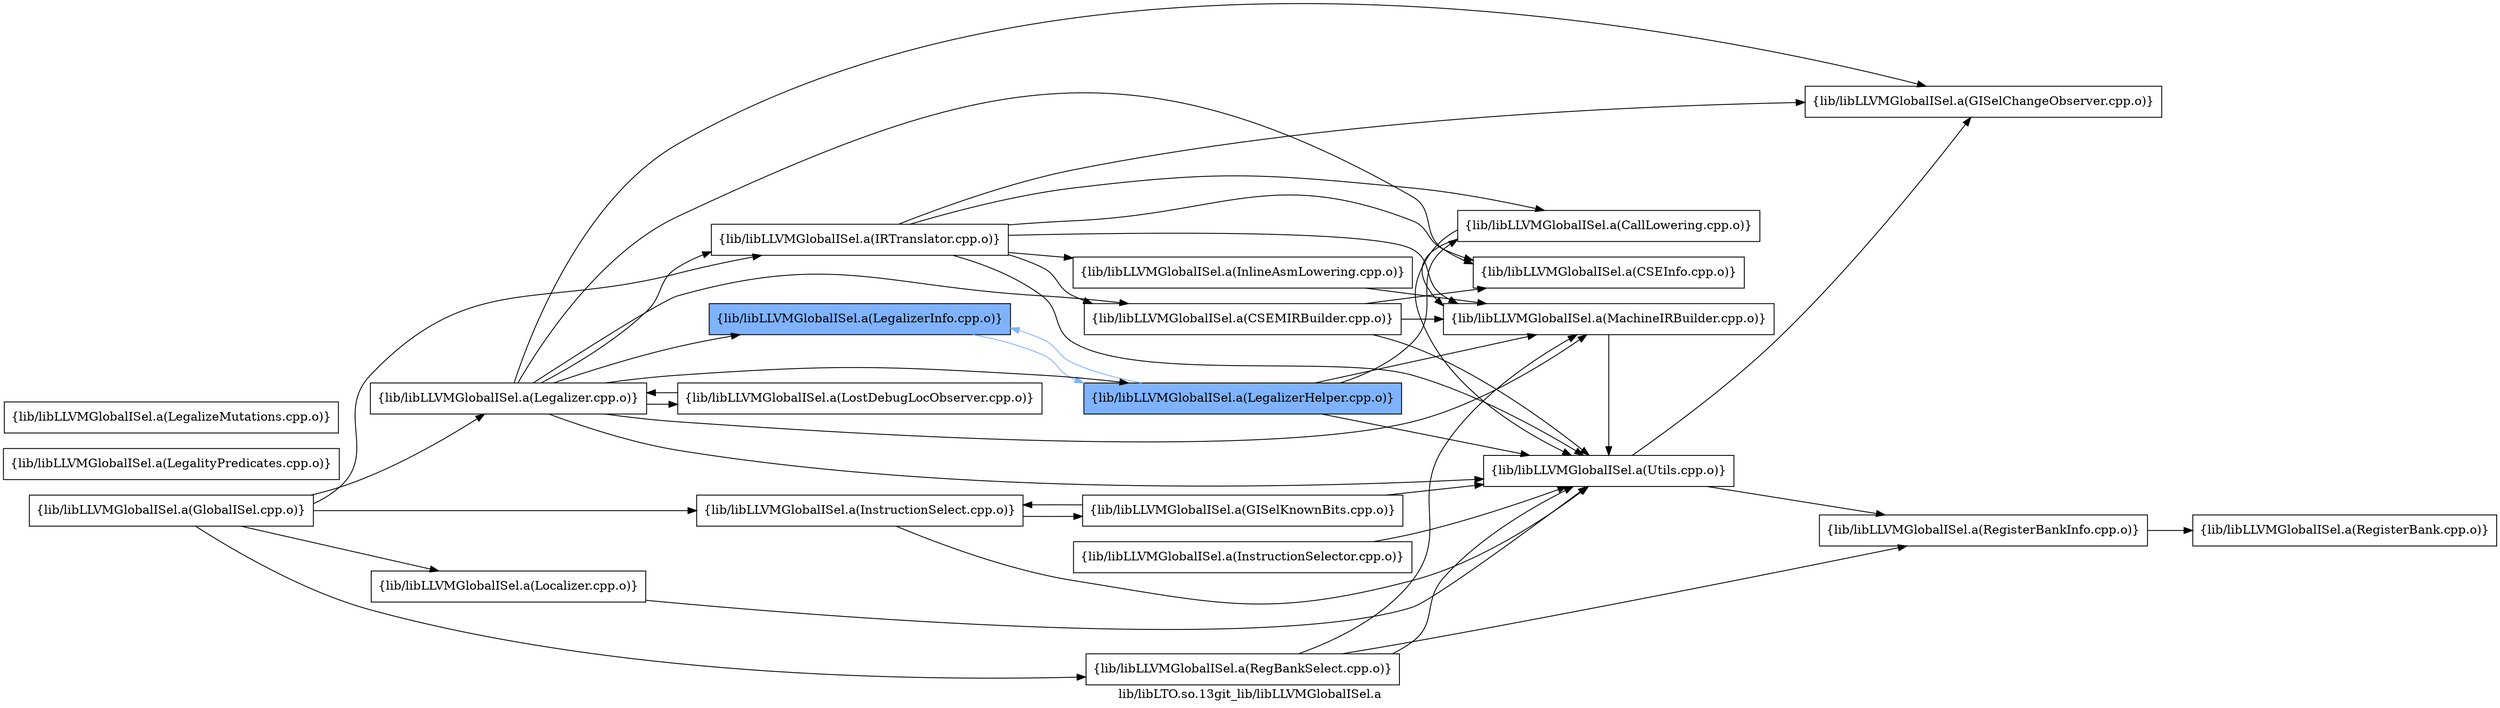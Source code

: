 digraph "lib/libLTO.so.13git_lib/libLLVMGlobalISel.a" {
	label="lib/libLTO.so.13git_lib/libLLVMGlobalISel.a";
	rankdir="LR"
	{ rank=same; Node0x556b93ea06c8;  }
	{ rank=same; Node0x556b93ea0038;  }
	{ rank=same; Node0x556b93ea9318; Node0x556b93ea1b68; Node0x556b93eb0ac8;  }
	{ rank=same; Node0x556b93ea0b28; Node0x556b93eb0438;  }

	Node0x556b93ea06c8 [shape=record,shape=box,style=filled,fillcolor="0.600000,0.5,1",group=1,label="{lib/libLLVMGlobalISel.a(LegalizerInfo.cpp.o)}"];
	Node0x556b93ea06c8 -> Node0x556b93ea0038[color="0.600000 0.5 1"];
	Node0x556b93eb0438 [shape=record,shape=box,group=0,label="{lib/libLLVMGlobalISel.a(RegisterBankInfo.cpp.o)}"];
	Node0x556b93eb0438 -> Node0x556b93eaf7b8;
	Node0x556b93ea9318 [shape=record,shape=box,group=0,label="{lib/libLLVMGlobalISel.a(CallLowering.cpp.o)}"];
	Node0x556b93ea9318 -> Node0x556b93ea1b68;
	Node0x556b93ea9318 -> Node0x556b93eb0ac8;
	Node0x556b93ea1b68 [shape=record,shape=box,group=0,label="{lib/libLLVMGlobalISel.a(MachineIRBuilder.cpp.o)}"];
	Node0x556b93ea1b68 -> Node0x556b93eb0ac8;
	Node0x556b93eb0ac8 [shape=record,shape=box,group=0,label="{lib/libLLVMGlobalISel.a(Utils.cpp.o)}"];
	Node0x556b93eb0ac8 -> Node0x556b93ea0b28;
	Node0x556b93eb0ac8 -> Node0x556b93eb0438;
	Node0x556b93e9fc28 [shape=record,shape=box,group=0,label="{lib/libLLVMGlobalISel.a(LegalityPredicates.cpp.o)}"];
	Node0x556b93e9f4f8 [shape=record,shape=box,group=0,label="{lib/libLLVMGlobalISel.a(LegalizeMutations.cpp.o)}"];
	Node0x556b93eaf7b8 [shape=record,shape=box,group=0,label="{lib/libLLVMGlobalISel.a(RegisterBank.cpp.o)}"];
	Node0x556b93ea0308 [shape=record,shape=box,group=0,label="{lib/libLLVMGlobalISel.a(InstructionSelector.cpp.o)}"];
	Node0x556b93ea0308 -> Node0x556b93eb0ac8;
	Node0x556b93ea8968 [shape=record,shape=box,group=0,label="{lib/libLLVMGlobalISel.a(CSEInfo.cpp.o)}"];
	Node0x556b93ea86e8 [shape=record,shape=box,group=0,label="{lib/libLLVMGlobalISel.a(GlobalISel.cpp.o)}"];
	Node0x556b93ea86e8 -> Node0x556b93ea7a18;
	Node0x556b93ea86e8 -> Node0x556b93ea0538;
	Node0x556b93ea86e8 -> Node0x556b93e9f8b8;
	Node0x556b93ea86e8 -> Node0x556b93ea0df8;
	Node0x556b93ea86e8 -> Node0x556b93ea2518;
	Node0x556b93ea7a18 [shape=record,shape=box,group=0,label="{lib/libLLVMGlobalISel.a(IRTranslator.cpp.o)}"];
	Node0x556b93ea7a18 -> Node0x556b93ea8968;
	Node0x556b93ea7a18 -> Node0x556b93ea9318;
	Node0x556b93ea7a18 -> Node0x556b93ea1348;
	Node0x556b93ea7a18 -> Node0x556b93ea0b28;
	Node0x556b93ea7a18 -> Node0x556b93ea0fd8;
	Node0x556b93ea7a18 -> Node0x556b93ea1b68;
	Node0x556b93ea7a18 -> Node0x556b93eb0ac8;
	Node0x556b93ea0538 [shape=record,shape=box,group=0,label="{lib/libLLVMGlobalISel.a(InstructionSelect.cpp.o)}"];
	Node0x556b93ea0538 -> Node0x556b93ea09e8;
	Node0x556b93ea0538 -> Node0x556b93eb0ac8;
	Node0x556b93e9f8b8 [shape=record,shape=box,group=0,label="{lib/libLLVMGlobalISel.a(Legalizer.cpp.o)}"];
	Node0x556b93e9f8b8 -> Node0x556b93ea8968;
	Node0x556b93e9f8b8 -> Node0x556b93ea7a18;
	Node0x556b93e9f8b8 -> Node0x556b93ea1348;
	Node0x556b93e9f8b8 -> Node0x556b93ea0b28;
	Node0x556b93e9f8b8 -> Node0x556b93ea0038;
	Node0x556b93e9f8b8 -> Node0x556b93ea06c8;
	Node0x556b93e9f8b8 -> Node0x556b93ea15c8;
	Node0x556b93e9f8b8 -> Node0x556b93ea1b68;
	Node0x556b93e9f8b8 -> Node0x556b93eb0ac8;
	Node0x556b93ea2518 [shape=record,shape=box,group=0,label="{lib/libLLVMGlobalISel.a(RegBankSelect.cpp.o)}"];
	Node0x556b93ea2518 -> Node0x556b93ea1b68;
	Node0x556b93ea2518 -> Node0x556b93eb0438;
	Node0x556b93ea2518 -> Node0x556b93eb0ac8;
	Node0x556b93ea0df8 [shape=record,shape=box,group=0,label="{lib/libLLVMGlobalISel.a(Localizer.cpp.o)}"];
	Node0x556b93ea0df8 -> Node0x556b93eb0ac8;
	Node0x556b93ea1348 [shape=record,shape=box,group=0,label="{lib/libLLVMGlobalISel.a(CSEMIRBuilder.cpp.o)}"];
	Node0x556b93ea1348 -> Node0x556b93ea8968;
	Node0x556b93ea1348 -> Node0x556b93ea1b68;
	Node0x556b93ea1348 -> Node0x556b93eb0ac8;
	Node0x556b93ea0b28 [shape=record,shape=box,group=0,label="{lib/libLLVMGlobalISel.a(GISelChangeObserver.cpp.o)}"];
	Node0x556b93ea0fd8 [shape=record,shape=box,group=0,label="{lib/libLLVMGlobalISel.a(InlineAsmLowering.cpp.o)}"];
	Node0x556b93ea0fd8 -> Node0x556b93ea1b68;
	Node0x556b93ea09e8 [shape=record,shape=box,group=0,label="{lib/libLLVMGlobalISel.a(GISelKnownBits.cpp.o)}"];
	Node0x556b93ea09e8 -> Node0x556b93ea0538;
	Node0x556b93ea09e8 -> Node0x556b93eb0ac8;
	Node0x556b93ea0038 [shape=record,shape=box,style=filled,fillcolor="0.600000,0.5,1",group=1,label="{lib/libLLVMGlobalISel.a(LegalizerHelper.cpp.o)}"];
	Node0x556b93ea0038 -> Node0x556b93ea9318;
	Node0x556b93ea0038 -> Node0x556b93ea06c8[color="0.600000 0.5 1"];
	Node0x556b93ea0038 -> Node0x556b93ea1b68;
	Node0x556b93ea0038 -> Node0x556b93eb0ac8;
	Node0x556b93ea15c8 [shape=record,shape=box,group=0,label="{lib/libLLVMGlobalISel.a(LostDebugLocObserver.cpp.o)}"];
	Node0x556b93ea15c8 -> Node0x556b93e9f8b8;
}
